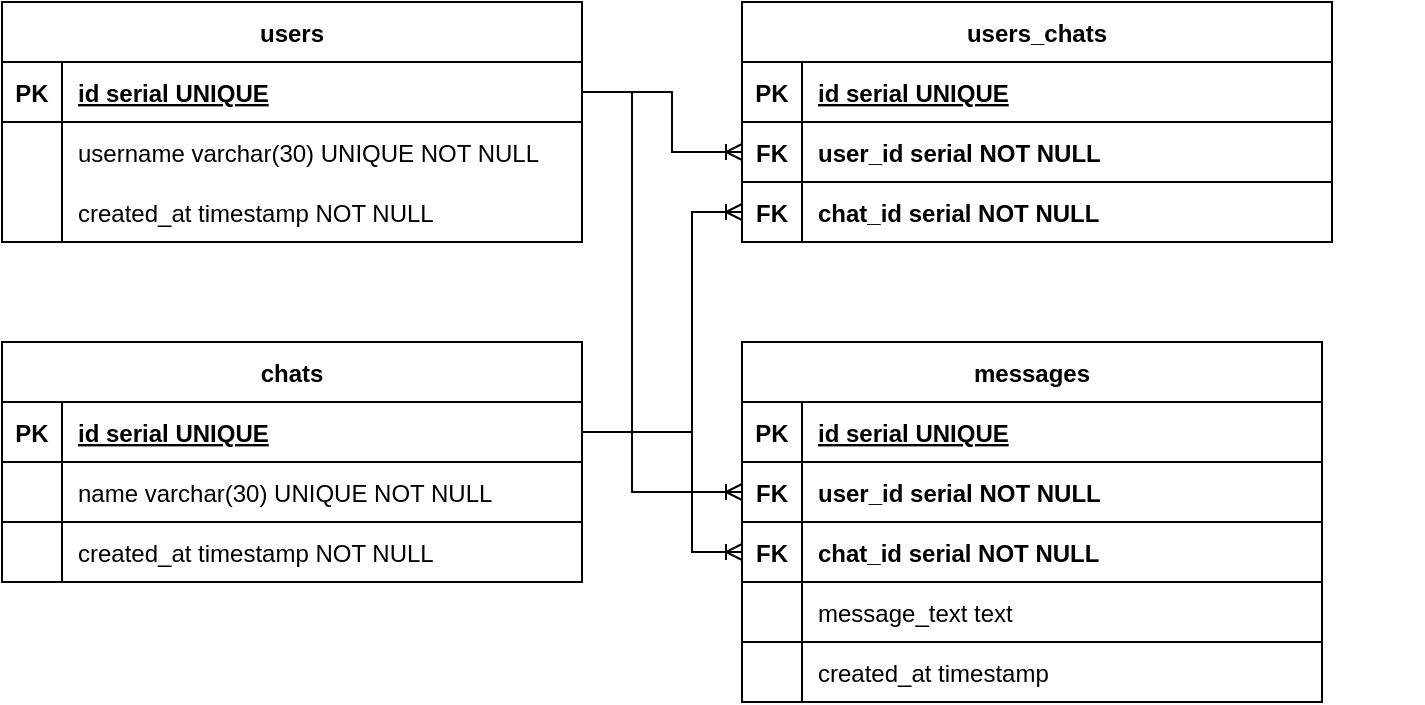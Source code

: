 <mxfile version="20.8.7" type="device"><diagram id="R2lEEEUBdFMjLlhIrx00" name="Page-1"><mxGraphModel dx="849" dy="507" grid="1" gridSize="10" guides="1" tooltips="1" connect="1" arrows="1" fold="1" page="1" pageScale="1" pageWidth="850" pageHeight="1100" math="0" shadow="0" extFonts="Permanent Marker^https://fonts.googleapis.com/css?family=Permanent+Marker"><root><mxCell id="0"/><mxCell id="1" parent="0"/><mxCell id="iAxteDXdveoMCozFch2p-1" value="users" style="shape=table;startSize=30;container=1;collapsible=1;childLayout=tableLayout;fixedRows=1;rowLines=0;fontStyle=1;align=center;resizeLast=1;" vertex="1" parent="1"><mxGeometry x="55" y="70" width="290" height="120" as="geometry"/></mxCell><mxCell id="iAxteDXdveoMCozFch2p-2" value="" style="shape=tableRow;horizontal=0;startSize=0;swimlaneHead=0;swimlaneBody=0;fillColor=none;collapsible=0;dropTarget=0;points=[[0,0.5],[1,0.5]];portConstraint=eastwest;top=0;left=0;right=0;bottom=1;" vertex="1" parent="iAxteDXdveoMCozFch2p-1"><mxGeometry y="30" width="290" height="30" as="geometry"/></mxCell><mxCell id="iAxteDXdveoMCozFch2p-3" value="PK" style="shape=partialRectangle;connectable=0;fillColor=none;top=0;left=0;bottom=0;right=0;fontStyle=1;overflow=hidden;" vertex="1" parent="iAxteDXdveoMCozFch2p-2"><mxGeometry width="30" height="30" as="geometry"><mxRectangle width="30" height="30" as="alternateBounds"/></mxGeometry></mxCell><mxCell id="iAxteDXdveoMCozFch2p-4" value="id serial UNIQUE" style="shape=partialRectangle;connectable=0;fillColor=none;top=0;left=0;bottom=0;right=0;align=left;spacingLeft=6;fontStyle=5;overflow=hidden;" vertex="1" parent="iAxteDXdveoMCozFch2p-2"><mxGeometry x="30" width="260" height="30" as="geometry"><mxRectangle width="260" height="30" as="alternateBounds"/></mxGeometry></mxCell><mxCell id="iAxteDXdveoMCozFch2p-5" value="" style="shape=tableRow;horizontal=0;startSize=0;swimlaneHead=0;swimlaneBody=0;fillColor=none;collapsible=0;dropTarget=0;points=[[0,0.5],[1,0.5]];portConstraint=eastwest;top=0;left=0;right=0;bottom=0;" vertex="1" parent="iAxteDXdveoMCozFch2p-1"><mxGeometry y="60" width="290" height="30" as="geometry"/></mxCell><mxCell id="iAxteDXdveoMCozFch2p-6" value="" style="shape=partialRectangle;connectable=0;fillColor=none;top=0;left=0;bottom=0;right=0;editable=1;overflow=hidden;" vertex="1" parent="iAxteDXdveoMCozFch2p-5"><mxGeometry width="30" height="30" as="geometry"><mxRectangle width="30" height="30" as="alternateBounds"/></mxGeometry></mxCell><mxCell id="iAxteDXdveoMCozFch2p-7" value="username varchar(30) UNIQUE NOT NULL" style="shape=partialRectangle;connectable=0;fillColor=none;top=0;left=0;bottom=0;right=0;align=left;spacingLeft=6;overflow=hidden;" vertex="1" parent="iAxteDXdveoMCozFch2p-5"><mxGeometry x="30" width="260" height="30" as="geometry"><mxRectangle width="260" height="30" as="alternateBounds"/></mxGeometry></mxCell><mxCell id="iAxteDXdveoMCozFch2p-8" value="" style="shape=tableRow;horizontal=0;startSize=0;swimlaneHead=0;swimlaneBody=0;fillColor=none;collapsible=0;dropTarget=0;points=[[0,0.5],[1,0.5]];portConstraint=eastwest;top=0;left=0;right=0;bottom=0;" vertex="1" parent="iAxteDXdveoMCozFch2p-1"><mxGeometry y="90" width="290" height="30" as="geometry"/></mxCell><mxCell id="iAxteDXdveoMCozFch2p-9" value="" style="shape=partialRectangle;connectable=0;fillColor=none;top=0;left=0;bottom=0;right=0;editable=1;overflow=hidden;" vertex="1" parent="iAxteDXdveoMCozFch2p-8"><mxGeometry width="30" height="30" as="geometry"><mxRectangle width="30" height="30" as="alternateBounds"/></mxGeometry></mxCell><mxCell id="iAxteDXdveoMCozFch2p-10" value="created_at timestamp NOT NULL" style="shape=partialRectangle;connectable=0;fillColor=none;top=0;left=0;bottom=0;right=0;align=left;spacingLeft=6;overflow=hidden;" vertex="1" parent="iAxteDXdveoMCozFch2p-8"><mxGeometry x="30" width="260" height="30" as="geometry"><mxRectangle width="260" height="30" as="alternateBounds"/></mxGeometry></mxCell><mxCell id="iAxteDXdveoMCozFch2p-36" value="" style="shape=partialRectangle;connectable=0;fillColor=none;top=0;left=0;bottom=0;right=0;align=left;spacingLeft=6;fontStyle=1;overflow=hidden;" vertex="1" parent="1"><mxGeometry x="455" y="130" width="310" height="30" as="geometry"><mxRectangle width="310" height="30" as="alternateBounds"/></mxGeometry></mxCell><mxCell id="iAxteDXdveoMCozFch2p-38" value="" style="shape=partialRectangle;connectable=0;fillColor=none;top=0;left=0;bottom=0;right=0;align=left;spacingLeft=6;fontStyle=1;overflow=hidden;" vertex="1" parent="1"><mxGeometry x="455" y="160" width="310" height="30" as="geometry"><mxRectangle width="310" height="30" as="alternateBounds"/></mxGeometry></mxCell><mxCell id="iAxteDXdveoMCozFch2p-77" value="" style="edgeStyle=elbowEdgeStyle;fontSize=12;html=1;endArrow=ERoneToMany;rounded=0;exitX=1;exitY=0.5;exitDx=0;exitDy=0;entryX=0;entryY=0.5;entryDx=0;entryDy=0;" edge="1" parent="1" source="iAxteDXdveoMCozFch2p-2" target="iAxteDXdveoMCozFch2p-86"><mxGeometry width="100" height="100" relative="1" as="geometry"><mxPoint x="380" y="110" as="sourcePoint"/><mxPoint x="420" y="140" as="targetPoint"/><Array as="points"><mxPoint x="390" y="120"/><mxPoint x="370" y="130"/></Array></mxGeometry></mxCell><mxCell id="iAxteDXdveoMCozFch2p-79" value="users_chats" style="shape=table;startSize=30;container=1;collapsible=1;childLayout=tableLayout;fixedRows=1;rowLines=0;fontStyle=1;align=center;resizeLast=1;" vertex="1" parent="1"><mxGeometry x="425" y="70" width="295" height="120" as="geometry"><mxRectangle x="425" y="70" width="110" height="30" as="alternateBounds"/></mxGeometry></mxCell><mxCell id="iAxteDXdveoMCozFch2p-80" value="" style="shape=tableRow;horizontal=0;startSize=0;swimlaneHead=0;swimlaneBody=0;fillColor=none;collapsible=0;dropTarget=0;points=[[0,0.5],[1,0.5]];portConstraint=eastwest;top=0;left=0;right=0;bottom=1;" vertex="1" parent="iAxteDXdveoMCozFch2p-79"><mxGeometry y="30" width="295" height="30" as="geometry"/></mxCell><mxCell id="iAxteDXdveoMCozFch2p-81" value="PK" style="shape=partialRectangle;connectable=0;fillColor=none;top=0;left=0;bottom=0;right=0;fontStyle=1;overflow=hidden;" vertex="1" parent="iAxteDXdveoMCozFch2p-80"><mxGeometry width="30" height="30" as="geometry"><mxRectangle width="30" height="30" as="alternateBounds"/></mxGeometry></mxCell><mxCell id="iAxteDXdveoMCozFch2p-82" value="id serial UNIQUE" style="shape=partialRectangle;connectable=0;fillColor=none;top=0;left=0;bottom=0;right=0;align=left;spacingLeft=6;fontStyle=5;overflow=hidden;" vertex="1" parent="iAxteDXdveoMCozFch2p-80"><mxGeometry x="30" width="265" height="30" as="geometry"><mxRectangle width="265" height="30" as="alternateBounds"/></mxGeometry></mxCell><mxCell id="iAxteDXdveoMCozFch2p-86" value="" style="shape=tableRow;horizontal=0;startSize=0;swimlaneHead=0;swimlaneBody=0;fillColor=none;collapsible=0;dropTarget=0;points=[[0,0.5],[1,0.5]];portConstraint=eastwest;top=0;left=0;right=0;bottom=1;" vertex="1" parent="iAxteDXdveoMCozFch2p-79"><mxGeometry y="60" width="295" height="30" as="geometry"/></mxCell><mxCell id="iAxteDXdveoMCozFch2p-87" value="FK" style="shape=partialRectangle;connectable=0;fillColor=none;top=0;left=0;bottom=0;right=0;fontStyle=1;overflow=hidden;" vertex="1" parent="iAxteDXdveoMCozFch2p-86"><mxGeometry width="30" height="30" as="geometry"><mxRectangle width="30" height="30" as="alternateBounds"/></mxGeometry></mxCell><mxCell id="iAxteDXdveoMCozFch2p-88" value="user_id serial NOT NULL" style="shape=partialRectangle;connectable=0;fillColor=none;top=0;left=0;bottom=0;right=0;align=left;spacingLeft=6;fontStyle=1;overflow=hidden;" vertex="1" parent="iAxteDXdveoMCozFch2p-86"><mxGeometry x="30" width="265" height="30" as="geometry"><mxRectangle width="265" height="30" as="alternateBounds"/></mxGeometry></mxCell><mxCell id="iAxteDXdveoMCozFch2p-103" value="" style="shape=tableRow;horizontal=0;startSize=0;swimlaneHead=0;swimlaneBody=0;fillColor=none;collapsible=0;dropTarget=0;points=[[0,0.5],[1,0.5]];portConstraint=eastwest;top=0;left=0;right=0;bottom=1;" vertex="1" parent="iAxteDXdveoMCozFch2p-79"><mxGeometry y="90" width="295" height="30" as="geometry"/></mxCell><mxCell id="iAxteDXdveoMCozFch2p-104" value="FK" style="shape=partialRectangle;connectable=0;fillColor=none;top=0;left=0;bottom=0;right=0;fontStyle=1;overflow=hidden;" vertex="1" parent="iAxteDXdveoMCozFch2p-103"><mxGeometry width="30" height="30" as="geometry"><mxRectangle width="30" height="30" as="alternateBounds"/></mxGeometry></mxCell><mxCell id="iAxteDXdveoMCozFch2p-105" value="chat_id serial NOT NULL" style="shape=partialRectangle;connectable=0;fillColor=none;top=0;left=0;bottom=0;right=0;align=left;spacingLeft=6;fontStyle=1;overflow=hidden;" vertex="1" parent="iAxteDXdveoMCozFch2p-103"><mxGeometry x="30" width="265" height="30" as="geometry"><mxRectangle width="265" height="30" as="alternateBounds"/></mxGeometry></mxCell><mxCell id="iAxteDXdveoMCozFch2p-106" value="chats" style="shape=table;startSize=30;container=1;collapsible=1;childLayout=tableLayout;fixedRows=1;rowLines=0;fontStyle=1;align=center;resizeLast=1;" vertex="1" parent="1"><mxGeometry x="55" y="240" width="290" height="120" as="geometry"/></mxCell><mxCell id="iAxteDXdveoMCozFch2p-107" value="" style="shape=tableRow;horizontal=0;startSize=0;swimlaneHead=0;swimlaneBody=0;fillColor=none;collapsible=0;dropTarget=0;points=[[0,0.5],[1,0.5]];portConstraint=eastwest;top=0;left=0;right=0;bottom=1;" vertex="1" parent="iAxteDXdveoMCozFch2p-106"><mxGeometry y="30" width="290" height="30" as="geometry"/></mxCell><mxCell id="iAxteDXdveoMCozFch2p-108" value="PK" style="shape=partialRectangle;connectable=0;fillColor=none;top=0;left=0;bottom=0;right=0;fontStyle=1;overflow=hidden;" vertex="1" parent="iAxteDXdveoMCozFch2p-107"><mxGeometry width="30" height="30" as="geometry"><mxRectangle width="30" height="30" as="alternateBounds"/></mxGeometry></mxCell><mxCell id="iAxteDXdveoMCozFch2p-109" value="id serial UNIQUE" style="shape=partialRectangle;connectable=0;fillColor=none;top=0;left=0;bottom=0;right=0;align=left;spacingLeft=6;fontStyle=5;overflow=hidden;" vertex="1" parent="iAxteDXdveoMCozFch2p-107"><mxGeometry x="30" width="260" height="30" as="geometry"><mxRectangle width="260" height="30" as="alternateBounds"/></mxGeometry></mxCell><mxCell id="iAxteDXdveoMCozFch2p-116" value="" style="shape=tableRow;horizontal=0;startSize=0;swimlaneHead=0;swimlaneBody=0;fillColor=none;collapsible=0;dropTarget=0;points=[[0,0.5],[1,0.5]];portConstraint=eastwest;top=0;left=0;right=0;bottom=1;" vertex="1" parent="iAxteDXdveoMCozFch2p-106"><mxGeometry y="60" width="290" height="30" as="geometry"/></mxCell><mxCell id="iAxteDXdveoMCozFch2p-117" value="" style="shape=partialRectangle;connectable=0;fillColor=none;top=0;left=0;bottom=0;right=0;fontStyle=1;overflow=hidden;" vertex="1" parent="iAxteDXdveoMCozFch2p-116"><mxGeometry width="30" height="30" as="geometry"><mxRectangle width="30" height="30" as="alternateBounds"/></mxGeometry></mxCell><mxCell id="iAxteDXdveoMCozFch2p-118" value="name varchar(30) UNIQUE NOT NULL" style="shape=partialRectangle;connectable=0;fillColor=none;top=0;left=0;bottom=0;right=0;align=left;spacingLeft=6;fontStyle=0;overflow=hidden;" vertex="1" parent="iAxteDXdveoMCozFch2p-116"><mxGeometry x="30" width="260" height="30" as="geometry"><mxRectangle width="260" height="30" as="alternateBounds"/></mxGeometry></mxCell><mxCell id="iAxteDXdveoMCozFch2p-119" value="" style="shape=tableRow;horizontal=0;startSize=0;swimlaneHead=0;swimlaneBody=0;fillColor=none;collapsible=0;dropTarget=0;points=[[0,0.5],[1,0.5]];portConstraint=eastwest;top=0;left=0;right=0;bottom=1;" vertex="1" parent="iAxteDXdveoMCozFch2p-106"><mxGeometry y="90" width="290" height="30" as="geometry"/></mxCell><mxCell id="iAxteDXdveoMCozFch2p-120" value="" style="shape=partialRectangle;connectable=0;fillColor=none;top=0;left=0;bottom=0;right=0;fontStyle=1;overflow=hidden;" vertex="1" parent="iAxteDXdveoMCozFch2p-119"><mxGeometry width="30" height="30" as="geometry"><mxRectangle width="30" height="30" as="alternateBounds"/></mxGeometry></mxCell><mxCell id="iAxteDXdveoMCozFch2p-121" value="created_at timestamp NOT NULL" style="shape=partialRectangle;connectable=0;fillColor=none;top=0;left=0;bottom=0;right=0;align=left;spacingLeft=6;fontStyle=0;overflow=hidden;" vertex="1" parent="iAxteDXdveoMCozFch2p-119"><mxGeometry x="30" width="260" height="30" as="geometry"><mxRectangle width="260" height="30" as="alternateBounds"/></mxGeometry></mxCell><mxCell id="iAxteDXdveoMCozFch2p-122" value="messages" style="shape=table;startSize=30;container=1;collapsible=1;childLayout=tableLayout;fixedRows=1;rowLines=0;fontStyle=1;align=center;resizeLast=1;" vertex="1" parent="1"><mxGeometry x="425" y="240" width="290" height="180" as="geometry"/></mxCell><mxCell id="iAxteDXdveoMCozFch2p-123" value="" style="shape=tableRow;horizontal=0;startSize=0;swimlaneHead=0;swimlaneBody=0;fillColor=none;collapsible=0;dropTarget=0;points=[[0,0.5],[1,0.5]];portConstraint=eastwest;top=0;left=0;right=0;bottom=1;" vertex="1" parent="iAxteDXdveoMCozFch2p-122"><mxGeometry y="30" width="290" height="30" as="geometry"/></mxCell><mxCell id="iAxteDXdveoMCozFch2p-124" value="PK" style="shape=partialRectangle;connectable=0;fillColor=none;top=0;left=0;bottom=0;right=0;fontStyle=1;overflow=hidden;" vertex="1" parent="iAxteDXdveoMCozFch2p-123"><mxGeometry width="30" height="30" as="geometry"><mxRectangle width="30" height="30" as="alternateBounds"/></mxGeometry></mxCell><mxCell id="iAxteDXdveoMCozFch2p-125" value="id serial UNIQUE" style="shape=partialRectangle;connectable=0;fillColor=none;top=0;left=0;bottom=0;right=0;align=left;spacingLeft=6;fontStyle=5;overflow=hidden;" vertex="1" parent="iAxteDXdveoMCozFch2p-123"><mxGeometry x="30" width="260" height="30" as="geometry"><mxRectangle width="260" height="30" as="alternateBounds"/></mxGeometry></mxCell><mxCell id="iAxteDXdveoMCozFch2p-132" value="" style="shape=tableRow;horizontal=0;startSize=0;swimlaneHead=0;swimlaneBody=0;fillColor=none;collapsible=0;dropTarget=0;points=[[0,0.5],[1,0.5]];portConstraint=eastwest;top=0;left=0;right=0;bottom=1;" vertex="1" parent="iAxteDXdveoMCozFch2p-122"><mxGeometry y="60" width="290" height="30" as="geometry"/></mxCell><mxCell id="iAxteDXdveoMCozFch2p-133" value="FK" style="shape=partialRectangle;connectable=0;fillColor=none;top=0;left=0;bottom=0;right=0;fontStyle=1;overflow=hidden;" vertex="1" parent="iAxteDXdveoMCozFch2p-132"><mxGeometry width="30" height="30" as="geometry"><mxRectangle width="30" height="30" as="alternateBounds"/></mxGeometry></mxCell><mxCell id="iAxteDXdveoMCozFch2p-134" value="user_id serial NOT NULL" style="shape=partialRectangle;connectable=0;fillColor=none;top=0;left=0;bottom=0;right=0;align=left;spacingLeft=6;fontStyle=1;overflow=hidden;" vertex="1" parent="iAxteDXdveoMCozFch2p-132"><mxGeometry x="30" width="260" height="30" as="geometry"><mxRectangle width="260" height="30" as="alternateBounds"/></mxGeometry></mxCell><mxCell id="iAxteDXdveoMCozFch2p-135" value="" style="shape=tableRow;horizontal=0;startSize=0;swimlaneHead=0;swimlaneBody=0;fillColor=none;collapsible=0;dropTarget=0;points=[[0,0.5],[1,0.5]];portConstraint=eastwest;top=0;left=0;right=0;bottom=1;" vertex="1" parent="iAxteDXdveoMCozFch2p-122"><mxGeometry y="90" width="290" height="30" as="geometry"/></mxCell><mxCell id="iAxteDXdveoMCozFch2p-136" value="FK" style="shape=partialRectangle;connectable=0;fillColor=none;top=0;left=0;bottom=0;right=0;fontStyle=1;overflow=hidden;" vertex="1" parent="iAxteDXdveoMCozFch2p-135"><mxGeometry width="30" height="30" as="geometry"><mxRectangle width="30" height="30" as="alternateBounds"/></mxGeometry></mxCell><mxCell id="iAxteDXdveoMCozFch2p-137" value="chat_id serial NOT NULL" style="shape=partialRectangle;connectable=0;fillColor=none;top=0;left=0;bottom=0;right=0;align=left;spacingLeft=6;fontStyle=1;overflow=hidden;" vertex="1" parent="iAxteDXdveoMCozFch2p-135"><mxGeometry x="30" width="260" height="30" as="geometry"><mxRectangle width="260" height="30" as="alternateBounds"/></mxGeometry></mxCell><mxCell id="iAxteDXdveoMCozFch2p-138" value="" style="shape=tableRow;horizontal=0;startSize=0;swimlaneHead=0;swimlaneBody=0;fillColor=none;collapsible=0;dropTarget=0;points=[[0,0.5],[1,0.5]];portConstraint=eastwest;top=0;left=0;right=0;bottom=1;" vertex="1" parent="iAxteDXdveoMCozFch2p-122"><mxGeometry y="120" width="290" height="30" as="geometry"/></mxCell><mxCell id="iAxteDXdveoMCozFch2p-139" value="" style="shape=partialRectangle;connectable=0;fillColor=none;top=0;left=0;bottom=0;right=0;fontStyle=1;overflow=hidden;" vertex="1" parent="iAxteDXdveoMCozFch2p-138"><mxGeometry width="30" height="30" as="geometry"><mxRectangle width="30" height="30" as="alternateBounds"/></mxGeometry></mxCell><mxCell id="iAxteDXdveoMCozFch2p-140" value="message_text text" style="shape=partialRectangle;connectable=0;fillColor=none;top=0;left=0;bottom=0;right=0;align=left;spacingLeft=6;fontStyle=0;overflow=hidden;" vertex="1" parent="iAxteDXdveoMCozFch2p-138"><mxGeometry x="30" width="260" height="30" as="geometry"><mxRectangle width="260" height="30" as="alternateBounds"/></mxGeometry></mxCell><mxCell id="iAxteDXdveoMCozFch2p-141" value="" style="shape=tableRow;horizontal=0;startSize=0;swimlaneHead=0;swimlaneBody=0;fillColor=none;collapsible=0;dropTarget=0;points=[[0,0.5],[1,0.5]];portConstraint=eastwest;top=0;left=0;right=0;bottom=1;" vertex="1" parent="iAxteDXdveoMCozFch2p-122"><mxGeometry y="150" width="290" height="30" as="geometry"/></mxCell><mxCell id="iAxteDXdveoMCozFch2p-142" value="" style="shape=partialRectangle;connectable=0;fillColor=none;top=0;left=0;bottom=0;right=0;fontStyle=1;overflow=hidden;" vertex="1" parent="iAxteDXdveoMCozFch2p-141"><mxGeometry width="30" height="30" as="geometry"><mxRectangle width="30" height="30" as="alternateBounds"/></mxGeometry></mxCell><mxCell id="iAxteDXdveoMCozFch2p-143" value="created_at timestamp" style="shape=partialRectangle;connectable=0;fillColor=none;top=0;left=0;bottom=0;right=0;align=left;spacingLeft=6;fontStyle=0;overflow=hidden;" vertex="1" parent="iAxteDXdveoMCozFch2p-141"><mxGeometry x="30" width="260" height="30" as="geometry"><mxRectangle width="260" height="30" as="alternateBounds"/></mxGeometry></mxCell><mxCell id="iAxteDXdveoMCozFch2p-144" value="" style="edgeStyle=elbowEdgeStyle;fontSize=12;html=1;endArrow=ERoneToMany;rounded=0;exitX=1;exitY=0.5;exitDx=0;exitDy=0;entryX=0;entryY=0.5;entryDx=0;entryDy=0;" edge="1" parent="1" source="iAxteDXdveoMCozFch2p-2" target="iAxteDXdveoMCozFch2p-132"><mxGeometry width="100" height="100" relative="1" as="geometry"><mxPoint x="340" y="330" as="sourcePoint"/><mxPoint x="440" y="230" as="targetPoint"/><Array as="points"><mxPoint x="370" y="220"/></Array></mxGeometry></mxCell><mxCell id="iAxteDXdveoMCozFch2p-146" value="" style="edgeStyle=orthogonalEdgeStyle;fontSize=12;html=1;endArrow=ERoneToMany;rounded=0;exitX=1;exitY=0.5;exitDx=0;exitDy=0;entryX=0;entryY=0.5;entryDx=0;entryDy=0;" edge="1" parent="1" source="iAxteDXdveoMCozFch2p-107" target="iAxteDXdveoMCozFch2p-103"><mxGeometry width="100" height="100" relative="1" as="geometry"><mxPoint x="340" y="440" as="sourcePoint"/><mxPoint x="440" y="340" as="targetPoint"/><Array as="points"><mxPoint x="400" y="285"/><mxPoint x="400" y="175"/></Array></mxGeometry></mxCell><mxCell id="iAxteDXdveoMCozFch2p-147" value="" style="edgeStyle=orthogonalEdgeStyle;fontSize=12;html=1;endArrow=ERoneToMany;rounded=0;exitX=1;exitY=0.5;exitDx=0;exitDy=0;entryX=0;entryY=0.5;entryDx=0;entryDy=0;" edge="1" parent="1" source="iAxteDXdveoMCozFch2p-107" target="iAxteDXdveoMCozFch2p-135"><mxGeometry width="100" height="100" relative="1" as="geometry"><mxPoint x="355" y="295" as="sourcePoint"/><mxPoint x="435" y="185" as="targetPoint"/><Array as="points"><mxPoint x="400" y="285"/><mxPoint x="400" y="345"/></Array></mxGeometry></mxCell></root></mxGraphModel></diagram></mxfile>